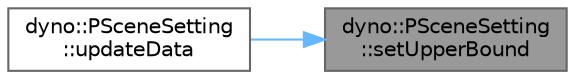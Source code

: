 digraph "dyno::PSceneSetting::setUpperBound"
{
 // LATEX_PDF_SIZE
  bgcolor="transparent";
  edge [fontname=Helvetica,fontsize=10,labelfontname=Helvetica,labelfontsize=10];
  node [fontname=Helvetica,fontsize=10,shape=box,height=0.2,width=0.4];
  rankdir="RL";
  Node1 [id="Node000001",label="dyno::PSceneSetting\l::setUpperBound",height=0.2,width=0.4,color="gray40", fillcolor="grey60", style="filled", fontcolor="black",tooltip=" "];
  Node1 -> Node2 [id="edge1_Node000001_Node000002",dir="back",color="steelblue1",style="solid",tooltip=" "];
  Node2 [id="Node000002",label="dyno::PSceneSetting\l::updateData",height=0.2,width=0.4,color="grey40", fillcolor="white", style="filled",URL="$classdyno_1_1_p_scene_setting.html#a733631aa248766046b6dc7dc6a3b4f39",tooltip=" "];
}
